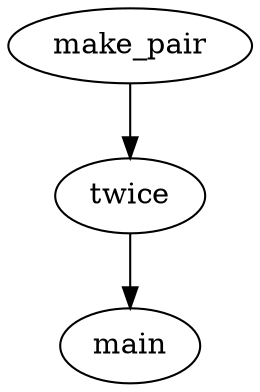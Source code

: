 
digraph callgraph {
  N1 [ label = "main", flag = false ];

  N0 [ label = "twice", flag = false ];
  N0 -> N1 ;

  N2 [ label = "make_pair", flag = false ];
  N2 -> N0 ;

}
